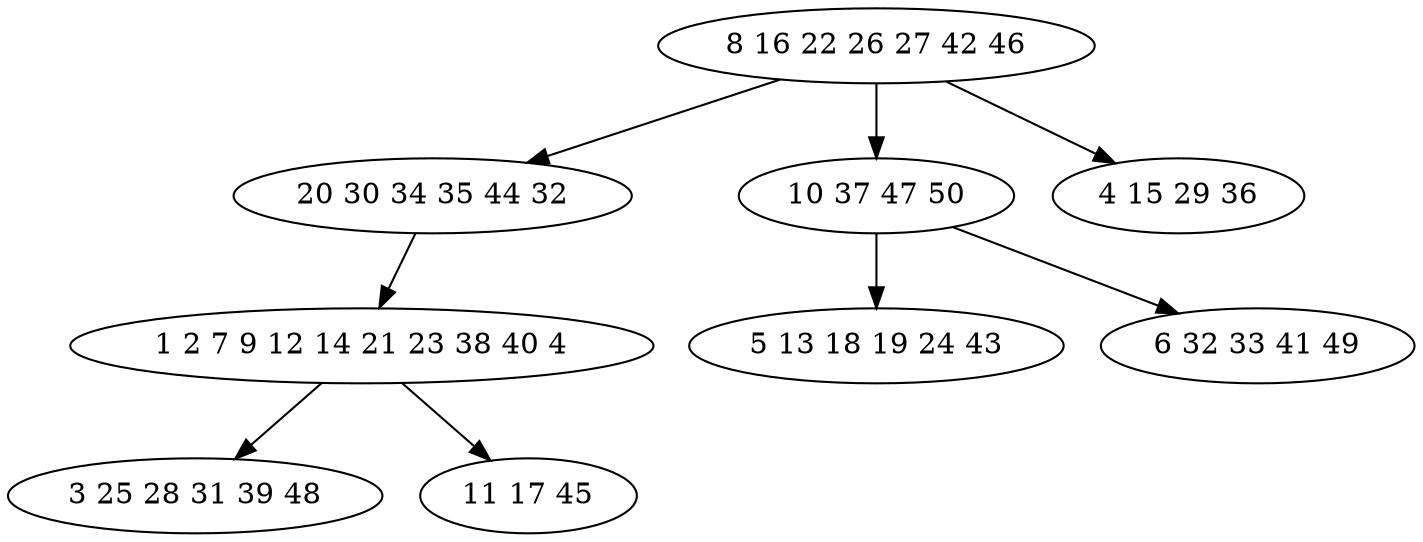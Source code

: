 digraph true_tree {
	"0" -> "1"
	"0" -> "2"
	"2" -> "3"
	"0" -> "4"
	"2" -> "5"
	"1" -> "6"
	"6" -> "7"
	"6" -> "8"
	"0" [label="8 16 22 26 27 42 46"];
	"1" [label="20 30 34 35 44 32"];
	"2" [label="10 37 47 50"];
	"3" [label="5 13 18 19 24 43"];
	"4" [label="4 15 29 36"];
	"5" [label="6 32 33 41 49"];
	"6" [label="1 2 7 9 12 14 21 23 38 40 4"];
	"7" [label="3 25 28 31 39 48"];
	"8" [label="11 17 45"];
}
